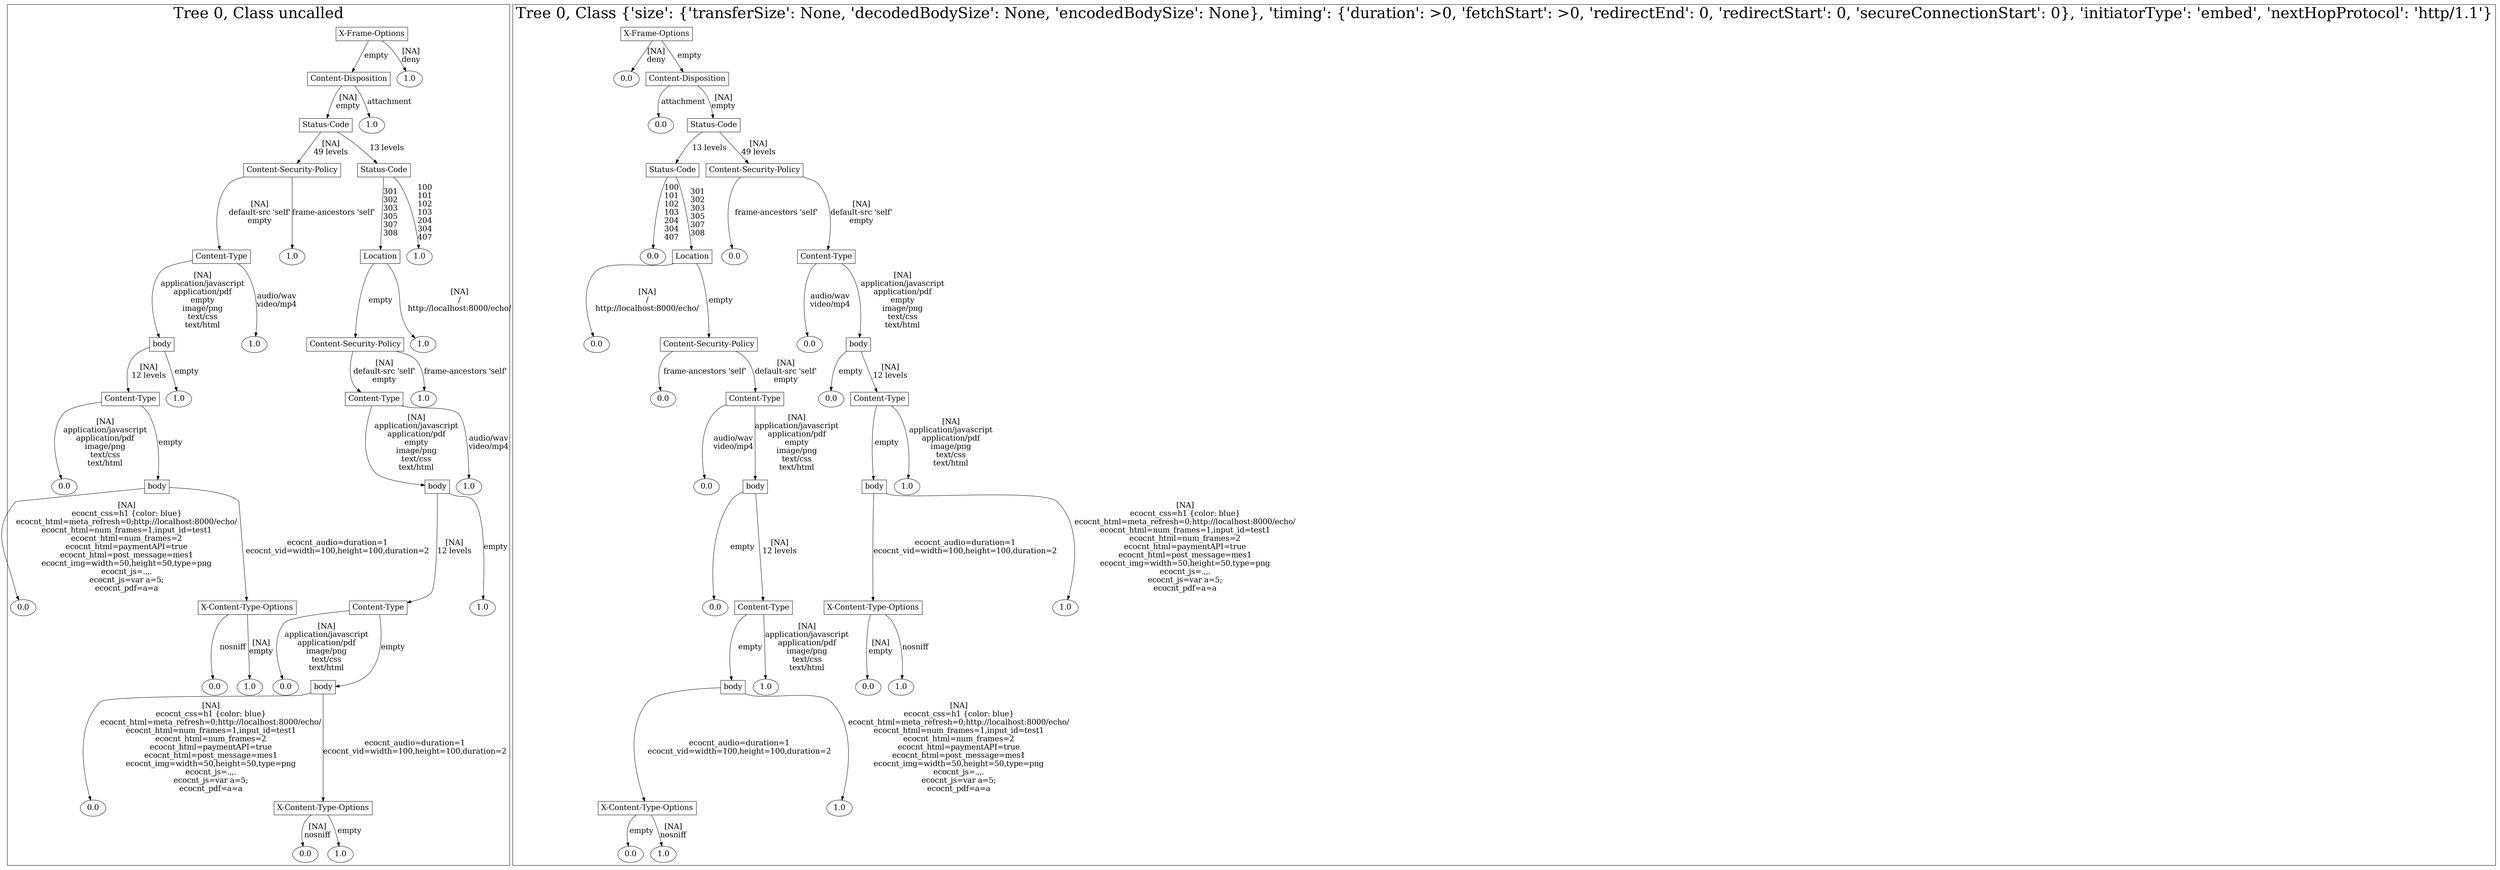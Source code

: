 /*
Generated by:
    http://https://github.com/h2oai/h2o-3/tree/master/h2o-genmodel/src/main/java/hex/genmodel/tools/PrintMojo.java
*/

/*
On a mac:

$ brew install graphviz
$ dot -Tpng file.gv -o file.png
$ open file.png
*/

digraph G {

subgraph cluster_0 {
/* Nodes */

/* Level 0 */
{
"SG_0_Node_0" [shape=box, fontsize=20, label="X-Frame-Options"]
}

/* Level 1 */
{
"SG_0_Node_1" [shape=box, fontsize=20, label="Content-Disposition"]
"SG_0_Node_17" [fontsize=20, label="1.0"]
}

/* Level 2 */
{
"SG_0_Node_2" [shape=box, fontsize=20, label="Status-Code"]
"SG_0_Node_18" [fontsize=20, label="1.0"]
}

/* Level 3 */
{
"SG_0_Node_3" [shape=box, fontsize=20, label="Content-Security-Policy"]
"SG_0_Node_4" [shape=box, fontsize=20, label="Status-Code"]
}

/* Level 4 */
{
"SG_0_Node_5" [shape=box, fontsize=20, label="Content-Type"]
"SG_0_Node_19" [fontsize=20, label="1.0"]
"SG_0_Node_6" [shape=box, fontsize=20, label="Location"]
"SG_0_Node_20" [fontsize=20, label="1.0"]
}

/* Level 5 */
{
"SG_0_Node_7" [shape=box, fontsize=20, label="body"]
"SG_0_Node_21" [fontsize=20, label="1.0"]
"SG_0_Node_8" [shape=box, fontsize=20, label="Content-Security-Policy"]
"SG_0_Node_22" [fontsize=20, label="1.0"]
}

/* Level 6 */
{
"SG_0_Node_9" [shape=box, fontsize=20, label="Content-Type"]
"SG_0_Node_23" [fontsize=20, label="1.0"]
"SG_0_Node_10" [shape=box, fontsize=20, label="Content-Type"]
"SG_0_Node_24" [fontsize=20, label="1.0"]
}

/* Level 7 */
{
"SG_0_Node_25" [fontsize=20, label="0.0"]
"SG_0_Node_11" [shape=box, fontsize=20, label="body"]
"SG_0_Node_12" [shape=box, fontsize=20, label="body"]
"SG_0_Node_26" [fontsize=20, label="1.0"]
}

/* Level 8 */
{
"SG_0_Node_27" [fontsize=20, label="0.0"]
"SG_0_Node_13" [shape=box, fontsize=20, label="X-Content-Type-Options"]
"SG_0_Node_14" [shape=box, fontsize=20, label="Content-Type"]
"SG_0_Node_28" [fontsize=20, label="1.0"]
}

/* Level 9 */
{
"SG_0_Node_29" [fontsize=20, label="0.0"]
"SG_0_Node_30" [fontsize=20, label="1.0"]
"SG_0_Node_31" [fontsize=20, label="0.0"]
"SG_0_Node_15" [shape=box, fontsize=20, label="body"]
}

/* Level 10 */
{
"SG_0_Node_32" [fontsize=20, label="0.0"]
"SG_0_Node_16" [shape=box, fontsize=20, label="X-Content-Type-Options"]
}

/* Level 11 */
{
"SG_0_Node_33" [fontsize=20, label="0.0"]
"SG_0_Node_34" [fontsize=20, label="1.0"]
}

/* Edges */
"SG_0_Node_0" -> "SG_0_Node_1" [fontsize=20, label="empty
"]
"SG_0_Node_0" -> "SG_0_Node_17" [fontsize=20, label="[NA]
deny
"]
"SG_0_Node_1" -> "SG_0_Node_2" [fontsize=20, label="[NA]
empty
"]
"SG_0_Node_1" -> "SG_0_Node_18" [fontsize=20, label="attachment
"]
"SG_0_Node_2" -> "SG_0_Node_3" [fontsize=20, label="[NA]
49 levels
"]
"SG_0_Node_2" -> "SG_0_Node_4" [fontsize=20, label="13 levels
"]
"SG_0_Node_4" -> "SG_0_Node_6" [fontsize=20, label="301
302
303
305
307
308
"]
"SG_0_Node_4" -> "SG_0_Node_20" [fontsize=20, label="100
101
102
103
204
304
407
"]
"SG_0_Node_6" -> "SG_0_Node_8" [fontsize=20, label="empty
"]
"SG_0_Node_6" -> "SG_0_Node_22" [fontsize=20, label="[NA]
/
http://localhost:8000/echo/
"]
"SG_0_Node_8" -> "SG_0_Node_10" [fontsize=20, label="[NA]
default-src 'self'
empty
"]
"SG_0_Node_8" -> "SG_0_Node_24" [fontsize=20, label="frame-ancestors 'self'
"]
"SG_0_Node_10" -> "SG_0_Node_12" [fontsize=20, label="[NA]
application/javascript
application/pdf
empty
image/png
text/css
text/html
"]
"SG_0_Node_10" -> "SG_0_Node_26" [fontsize=20, label="audio/wav
video/mp4
"]
"SG_0_Node_12" -> "SG_0_Node_14" [fontsize=20, label="[NA]
12 levels
"]
"SG_0_Node_12" -> "SG_0_Node_28" [fontsize=20, label="empty
"]
"SG_0_Node_14" -> "SG_0_Node_31" [fontsize=20, label="[NA]
application/javascript
application/pdf
image/png
text/css
text/html
"]
"SG_0_Node_14" -> "SG_0_Node_15" [fontsize=20, label="empty
"]
"SG_0_Node_15" -> "SG_0_Node_32" [fontsize=20, label="[NA]
ecocnt_css=h1 {color: blue}
ecocnt_html=meta_refresh=0;http://localhost:8000/echo/
ecocnt_html=num_frames=1,input_id=test1
ecocnt_html=num_frames=2
ecocnt_html=paymentAPI=true
ecocnt_html=post_message=mes1
ecocnt_img=width=50,height=50,type=png
ecocnt_js=.,,.
ecocnt_js=var a=5;
ecocnt_pdf=a=a
"]
"SG_0_Node_15" -> "SG_0_Node_16" [fontsize=20, label="ecocnt_audio=duration=1
ecocnt_vid=width=100,height=100,duration=2
"]
"SG_0_Node_16" -> "SG_0_Node_33" [fontsize=20, label="[NA]
nosniff
"]
"SG_0_Node_16" -> "SG_0_Node_34" [fontsize=20, label="empty
"]
"SG_0_Node_3" -> "SG_0_Node_5" [fontsize=20, label="[NA]
default-src 'self'
empty
"]
"SG_0_Node_3" -> "SG_0_Node_19" [fontsize=20, label="frame-ancestors 'self'
"]
"SG_0_Node_5" -> "SG_0_Node_7" [fontsize=20, label="[NA]
application/javascript
application/pdf
empty
image/png
text/css
text/html
"]
"SG_0_Node_5" -> "SG_0_Node_21" [fontsize=20, label="audio/wav
video/mp4
"]
"SG_0_Node_7" -> "SG_0_Node_9" [fontsize=20, label="[NA]
12 levels
"]
"SG_0_Node_7" -> "SG_0_Node_23" [fontsize=20, label="empty
"]
"SG_0_Node_9" -> "SG_0_Node_25" [fontsize=20, label="[NA]
application/javascript
application/pdf
image/png
text/css
text/html
"]
"SG_0_Node_9" -> "SG_0_Node_11" [fontsize=20, label="empty
"]
"SG_0_Node_11" -> "SG_0_Node_27" [fontsize=20, label="[NA]
ecocnt_css=h1 {color: blue}
ecocnt_html=meta_refresh=0;http://localhost:8000/echo/
ecocnt_html=num_frames=1,input_id=test1
ecocnt_html=num_frames=2
ecocnt_html=paymentAPI=true
ecocnt_html=post_message=mes1
ecocnt_img=width=50,height=50,type=png
ecocnt_js=.,,.
ecocnt_js=var a=5;
ecocnt_pdf=a=a
"]
"SG_0_Node_11" -> "SG_0_Node_13" [fontsize=20, label="ecocnt_audio=duration=1
ecocnt_vid=width=100,height=100,duration=2
"]
"SG_0_Node_13" -> "SG_0_Node_29" [fontsize=20, label="nosniff
"]
"SG_0_Node_13" -> "SG_0_Node_30" [fontsize=20, label="[NA]
empty
"]

fontsize=40
label="Tree 0, Class uncalled"
}

subgraph cluster_1 {
/* Nodes */

/* Level 0 */
{
"SG_1_Node_0" [shape=box, fontsize=20, label="X-Frame-Options"]
}

/* Level 1 */
{
"SG_1_Node_17" [fontsize=20, label="0.0"]
"SG_1_Node_1" [shape=box, fontsize=20, label="Content-Disposition"]
}

/* Level 2 */
{
"SG_1_Node_18" [fontsize=20, label="0.0"]
"SG_1_Node_2" [shape=box, fontsize=20, label="Status-Code"]
}

/* Level 3 */
{
"SG_1_Node_3" [shape=box, fontsize=20, label="Status-Code"]
"SG_1_Node_4" [shape=box, fontsize=20, label="Content-Security-Policy"]
}

/* Level 4 */
{
"SG_1_Node_19" [fontsize=20, label="0.0"]
"SG_1_Node_5" [shape=box, fontsize=20, label="Location"]
"SG_1_Node_20" [fontsize=20, label="0.0"]
"SG_1_Node_6" [shape=box, fontsize=20, label="Content-Type"]
}

/* Level 5 */
{
"SG_1_Node_21" [fontsize=20, label="0.0"]
"SG_1_Node_7" [shape=box, fontsize=20, label="Content-Security-Policy"]
"SG_1_Node_22" [fontsize=20, label="0.0"]
"SG_1_Node_8" [shape=box, fontsize=20, label="body"]
}

/* Level 6 */
{
"SG_1_Node_23" [fontsize=20, label="0.0"]
"SG_1_Node_9" [shape=box, fontsize=20, label="Content-Type"]
"SG_1_Node_24" [fontsize=20, label="0.0"]
"SG_1_Node_10" [shape=box, fontsize=20, label="Content-Type"]
}

/* Level 7 */
{
"SG_1_Node_25" [fontsize=20, label="0.0"]
"SG_1_Node_11" [shape=box, fontsize=20, label="body"]
"SG_1_Node_12" [shape=box, fontsize=20, label="body"]
"SG_1_Node_26" [fontsize=20, label="1.0"]
}

/* Level 8 */
{
"SG_1_Node_27" [fontsize=20, label="0.0"]
"SG_1_Node_13" [shape=box, fontsize=20, label="Content-Type"]
"SG_1_Node_14" [shape=box, fontsize=20, label="X-Content-Type-Options"]
"SG_1_Node_28" [fontsize=20, label="1.0"]
}

/* Level 9 */
{
"SG_1_Node_15" [shape=box, fontsize=20, label="body"]
"SG_1_Node_29" [fontsize=20, label="1.0"]
"SG_1_Node_30" [fontsize=20, label="0.0"]
"SG_1_Node_31" [fontsize=20, label="1.0"]
}

/* Level 10 */
{
"SG_1_Node_16" [shape=box, fontsize=20, label="X-Content-Type-Options"]
"SG_1_Node_32" [fontsize=20, label="1.0"]
}

/* Level 11 */
{
"SG_1_Node_33" [fontsize=20, label="0.0"]
"SG_1_Node_34" [fontsize=20, label="1.0"]
}

/* Edges */
"SG_1_Node_0" -> "SG_1_Node_17" [fontsize=20, label="[NA]
deny
"]
"SG_1_Node_0" -> "SG_1_Node_1" [fontsize=20, label="empty
"]
"SG_1_Node_1" -> "SG_1_Node_18" [fontsize=20, label="attachment
"]
"SG_1_Node_1" -> "SG_1_Node_2" [fontsize=20, label="[NA]
empty
"]
"SG_1_Node_2" -> "SG_1_Node_3" [fontsize=20, label="13 levels
"]
"SG_1_Node_2" -> "SG_1_Node_4" [fontsize=20, label="[NA]
49 levels
"]
"SG_1_Node_4" -> "SG_1_Node_20" [fontsize=20, label="frame-ancestors 'self'
"]
"SG_1_Node_4" -> "SG_1_Node_6" [fontsize=20, label="[NA]
default-src 'self'
empty
"]
"SG_1_Node_6" -> "SG_1_Node_22" [fontsize=20, label="audio/wav
video/mp4
"]
"SG_1_Node_6" -> "SG_1_Node_8" [fontsize=20, label="[NA]
application/javascript
application/pdf
empty
image/png
text/css
text/html
"]
"SG_1_Node_8" -> "SG_1_Node_24" [fontsize=20, label="empty
"]
"SG_1_Node_8" -> "SG_1_Node_10" [fontsize=20, label="[NA]
12 levels
"]
"SG_1_Node_10" -> "SG_1_Node_12" [fontsize=20, label="empty
"]
"SG_1_Node_10" -> "SG_1_Node_26" [fontsize=20, label="[NA]
application/javascript
application/pdf
image/png
text/css
text/html
"]
"SG_1_Node_12" -> "SG_1_Node_14" [fontsize=20, label="ecocnt_audio=duration=1
ecocnt_vid=width=100,height=100,duration=2
"]
"SG_1_Node_12" -> "SG_1_Node_28" [fontsize=20, label="[NA]
ecocnt_css=h1 {color: blue}
ecocnt_html=meta_refresh=0;http://localhost:8000/echo/
ecocnt_html=num_frames=1,input_id=test1
ecocnt_html=num_frames=2
ecocnt_html=paymentAPI=true
ecocnt_html=post_message=mes1
ecocnt_img=width=50,height=50,type=png
ecocnt_js=.,,.
ecocnt_js=var a=5;
ecocnt_pdf=a=a
"]
"SG_1_Node_14" -> "SG_1_Node_30" [fontsize=20, label="[NA]
empty
"]
"SG_1_Node_14" -> "SG_1_Node_31" [fontsize=20, label="nosniff
"]
"SG_1_Node_3" -> "SG_1_Node_19" [fontsize=20, label="100
101
102
103
204
304
407
"]
"SG_1_Node_3" -> "SG_1_Node_5" [fontsize=20, label="301
302
303
305
307
308
"]
"SG_1_Node_5" -> "SG_1_Node_21" [fontsize=20, label="[NA]
/
http://localhost:8000/echo/
"]
"SG_1_Node_5" -> "SG_1_Node_7" [fontsize=20, label="empty
"]
"SG_1_Node_7" -> "SG_1_Node_23" [fontsize=20, label="frame-ancestors 'self'
"]
"SG_1_Node_7" -> "SG_1_Node_9" [fontsize=20, label="[NA]
default-src 'self'
empty
"]
"SG_1_Node_9" -> "SG_1_Node_25" [fontsize=20, label="audio/wav
video/mp4
"]
"SG_1_Node_9" -> "SG_1_Node_11" [fontsize=20, label="[NA]
application/javascript
application/pdf
empty
image/png
text/css
text/html
"]
"SG_1_Node_11" -> "SG_1_Node_27" [fontsize=20, label="empty
"]
"SG_1_Node_11" -> "SG_1_Node_13" [fontsize=20, label="[NA]
12 levels
"]
"SG_1_Node_13" -> "SG_1_Node_15" [fontsize=20, label="empty
"]
"SG_1_Node_13" -> "SG_1_Node_29" [fontsize=20, label="[NA]
application/javascript
application/pdf
image/png
text/css
text/html
"]
"SG_1_Node_15" -> "SG_1_Node_16" [fontsize=20, label="ecocnt_audio=duration=1
ecocnt_vid=width=100,height=100,duration=2
"]
"SG_1_Node_15" -> "SG_1_Node_32" [fontsize=20, label="[NA]
ecocnt_css=h1 {color: blue}
ecocnt_html=meta_refresh=0;http://localhost:8000/echo/
ecocnt_html=num_frames=1,input_id=test1
ecocnt_html=num_frames=2
ecocnt_html=paymentAPI=true
ecocnt_html=post_message=mes1
ecocnt_img=width=50,height=50,type=png
ecocnt_js=.,,.
ecocnt_js=var a=5;
ecocnt_pdf=a=a
"]
"SG_1_Node_16" -> "SG_1_Node_33" [fontsize=20, label="empty
"]
"SG_1_Node_16" -> "SG_1_Node_34" [fontsize=20, label="[NA]
nosniff
"]

fontsize=40
label="Tree 0, Class {'size': {'transferSize': None, 'decodedBodySize': None, 'encodedBodySize': None}, 'timing': {'duration': >0, 'fetchStart': >0, 'redirectEnd': 0, 'redirectStart': 0, 'secureConnectionStart': 0}, 'initiatorType': 'embed', 'nextHopProtocol': 'http/1.1'}"
}

}

